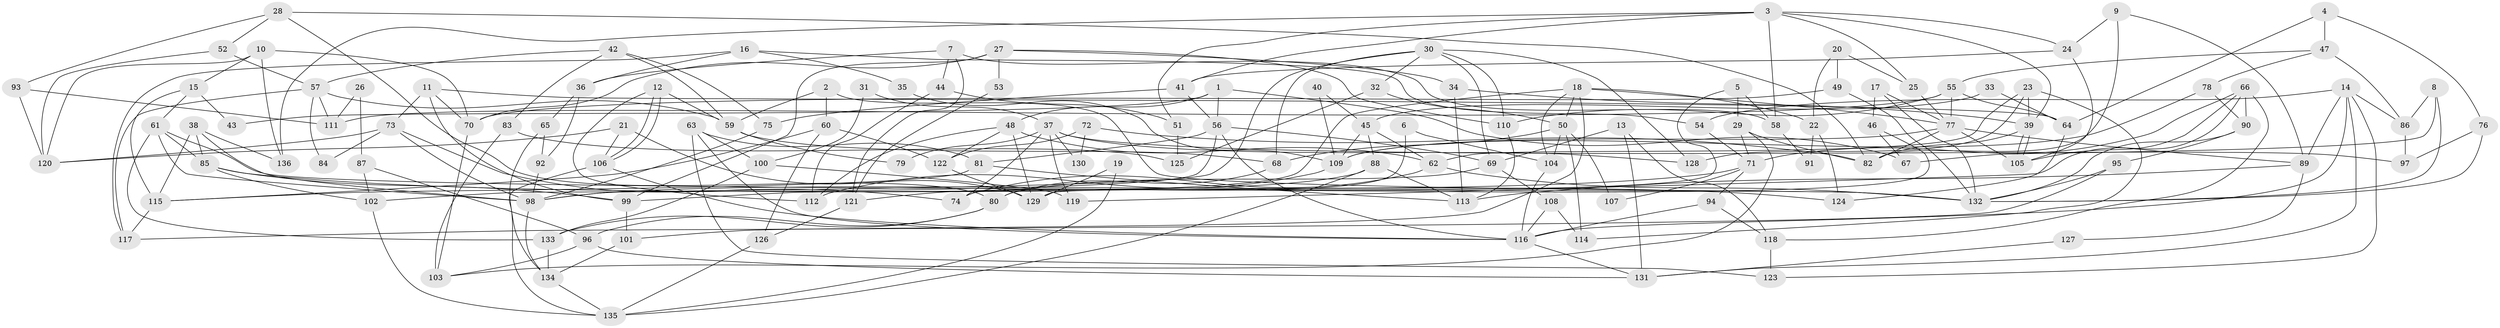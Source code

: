 // coarse degree distribution, {4: 0.15, 2: 0.1, 3: 0.15, 6: 0.125, 7: 0.125, 5: 0.1, 8: 0.125, 14: 0.05, 9: 0.025, 10: 0.05}
// Generated by graph-tools (version 1.1) at 2025/52/03/04/25 21:52:28]
// undirected, 136 vertices, 272 edges
graph export_dot {
graph [start="1"]
  node [color=gray90,style=filled];
  1;
  2;
  3;
  4;
  5;
  6;
  7;
  8;
  9;
  10;
  11;
  12;
  13;
  14;
  15;
  16;
  17;
  18;
  19;
  20;
  21;
  22;
  23;
  24;
  25;
  26;
  27;
  28;
  29;
  30;
  31;
  32;
  33;
  34;
  35;
  36;
  37;
  38;
  39;
  40;
  41;
  42;
  43;
  44;
  45;
  46;
  47;
  48;
  49;
  50;
  51;
  52;
  53;
  54;
  55;
  56;
  57;
  58;
  59;
  60;
  61;
  62;
  63;
  64;
  65;
  66;
  67;
  68;
  69;
  70;
  71;
  72;
  73;
  74;
  75;
  76;
  77;
  78;
  79;
  80;
  81;
  82;
  83;
  84;
  85;
  86;
  87;
  88;
  89;
  90;
  91;
  92;
  93;
  94;
  95;
  96;
  97;
  98;
  99;
  100;
  101;
  102;
  103;
  104;
  105;
  106;
  107;
  108;
  109;
  110;
  111;
  112;
  113;
  114;
  115;
  116;
  117;
  118;
  119;
  120;
  121;
  122;
  123;
  124;
  125;
  126;
  127;
  128;
  129;
  130;
  131;
  132;
  133;
  134;
  135;
  136;
  1 -- 48;
  1 -- 56;
  1 -- 43;
  1 -- 67;
  2 -- 132;
  2 -- 59;
  2 -- 60;
  3 -- 39;
  3 -- 41;
  3 -- 24;
  3 -- 25;
  3 -- 51;
  3 -- 58;
  3 -- 136;
  4 -- 76;
  4 -- 64;
  4 -- 47;
  5 -- 29;
  5 -- 129;
  5 -- 58;
  6 -- 104;
  6 -- 74;
  7 -- 58;
  7 -- 121;
  7 -- 36;
  7 -- 44;
  8 -- 132;
  8 -- 86;
  8 -- 67;
  9 -- 82;
  9 -- 24;
  9 -- 89;
  10 -- 15;
  10 -- 136;
  10 -- 70;
  10 -- 120;
  11 -- 70;
  11 -- 99;
  11 -- 64;
  11 -- 73;
  12 -- 106;
  12 -- 106;
  12 -- 59;
  12 -- 112;
  13 -- 69;
  13 -- 118;
  13 -- 131;
  14 -- 116;
  14 -- 89;
  14 -- 54;
  14 -- 86;
  14 -- 123;
  14 -- 131;
  15 -- 61;
  15 -- 115;
  15 -- 43;
  16 -- 36;
  16 -- 54;
  16 -- 35;
  16 -- 117;
  17 -- 77;
  17 -- 132;
  17 -- 46;
  18 -- 99;
  18 -- 77;
  18 -- 22;
  18 -- 50;
  18 -- 101;
  18 -- 104;
  19 -- 129;
  19 -- 135;
  20 -- 49;
  20 -- 22;
  20 -- 25;
  21 -- 129;
  21 -- 106;
  21 -- 120;
  22 -- 124;
  22 -- 91;
  23 -- 62;
  23 -- 114;
  23 -- 39;
  23 -- 128;
  24 -- 41;
  24 -- 105;
  25 -- 77;
  26 -- 87;
  26 -- 111;
  27 -- 110;
  27 -- 34;
  27 -- 53;
  27 -- 70;
  27 -- 99;
  28 -- 82;
  28 -- 80;
  28 -- 52;
  28 -- 93;
  29 -- 103;
  29 -- 82;
  29 -- 71;
  30 -- 98;
  30 -- 110;
  30 -- 32;
  30 -- 68;
  30 -- 69;
  30 -- 128;
  31 -- 100;
  31 -- 37;
  32 -- 50;
  32 -- 125;
  33 -- 64;
  33 -- 45;
  34 -- 113;
  34 -- 39;
  35 -- 109;
  36 -- 65;
  36 -- 92;
  37 -- 119;
  37 -- 128;
  37 -- 74;
  37 -- 79;
  37 -- 97;
  37 -- 130;
  38 -- 85;
  38 -- 98;
  38 -- 115;
  38 -- 136;
  39 -- 105;
  39 -- 105;
  39 -- 82;
  40 -- 45;
  40 -- 109;
  41 -- 75;
  41 -- 56;
  42 -- 59;
  42 -- 57;
  42 -- 75;
  42 -- 83;
  44 -- 112;
  44 -- 51;
  45 -- 88;
  45 -- 109;
  45 -- 62;
  46 -- 67;
  46 -- 129;
  47 -- 78;
  47 -- 55;
  47 -- 86;
  48 -- 129;
  48 -- 62;
  48 -- 112;
  48 -- 122;
  49 -- 132;
  49 -- 70;
  50 -- 104;
  50 -- 68;
  50 -- 107;
  50 -- 114;
  51 -- 125;
  52 -- 120;
  52 -- 57;
  53 -- 121;
  54 -- 71;
  55 -- 77;
  55 -- 64;
  55 -- 110;
  55 -- 111;
  56 -- 69;
  56 -- 81;
  56 -- 102;
  56 -- 116;
  57 -- 111;
  57 -- 59;
  57 -- 84;
  57 -- 117;
  58 -- 91;
  59 -- 68;
  59 -- 79;
  60 -- 115;
  60 -- 122;
  60 -- 126;
  61 -- 133;
  61 -- 98;
  61 -- 85;
  61 -- 132;
  62 -- 74;
  62 -- 132;
  63 -- 116;
  63 -- 123;
  63 -- 81;
  63 -- 100;
  64 -- 124;
  65 -- 134;
  65 -- 92;
  66 -- 105;
  66 -- 90;
  66 -- 71;
  66 -- 118;
  66 -- 119;
  68 -- 80;
  69 -- 80;
  69 -- 108;
  70 -- 103;
  71 -- 94;
  71 -- 98;
  71 -- 107;
  72 -- 122;
  72 -- 82;
  72 -- 130;
  73 -- 120;
  73 -- 74;
  73 -- 84;
  73 -- 98;
  75 -- 98;
  76 -- 132;
  76 -- 97;
  77 -- 105;
  77 -- 82;
  77 -- 89;
  77 -- 109;
  78 -- 109;
  78 -- 90;
  80 -- 96;
  80 -- 133;
  81 -- 115;
  81 -- 113;
  83 -- 125;
  83 -- 103;
  85 -- 99;
  85 -- 102;
  85 -- 124;
  86 -- 97;
  87 -- 102;
  87 -- 96;
  88 -- 113;
  88 -- 135;
  88 -- 121;
  89 -- 113;
  89 -- 127;
  90 -- 95;
  90 -- 132;
  92 -- 98;
  93 -- 120;
  93 -- 111;
  94 -- 116;
  94 -- 118;
  95 -- 117;
  95 -- 132;
  96 -- 131;
  96 -- 103;
  98 -- 134;
  99 -- 101;
  100 -- 133;
  100 -- 119;
  101 -- 134;
  102 -- 135;
  104 -- 116;
  106 -- 116;
  106 -- 135;
  108 -- 116;
  108 -- 114;
  109 -- 112;
  110 -- 113;
  115 -- 117;
  116 -- 131;
  118 -- 123;
  121 -- 126;
  122 -- 129;
  126 -- 135;
  127 -- 131;
  133 -- 134;
  134 -- 135;
}
